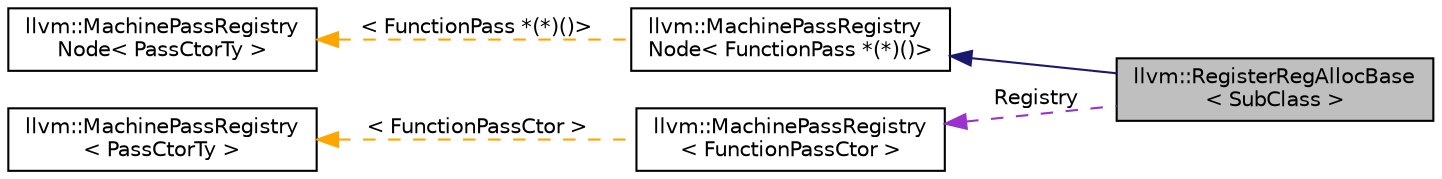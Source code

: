 digraph "llvm::RegisterRegAllocBase&lt; SubClass &gt;"
{
 // LATEX_PDF_SIZE
  bgcolor="transparent";
  edge [fontname="Helvetica",fontsize="10",labelfontname="Helvetica",labelfontsize="10"];
  node [fontname="Helvetica",fontsize="10",shape="box"];
  rankdir="LR";
  Node1 [label="llvm::RegisterRegAllocBase\l\< SubClass \>",height=0.2,width=0.4,color="black", fillcolor="grey75", style="filled", fontcolor="black",tooltip="RegisterRegAllocBase class - Track the registration of register allocators."];
  Node2 -> Node1 [dir="back",color="midnightblue",fontsize="10",style="solid",fontname="Helvetica"];
  Node2 [label="llvm::MachinePassRegistry\lNode\< FunctionPass *(*)()\>",height=0.2,width=0.4,color="black",URL="$classllvm_1_1MachinePassRegistryNode.html",tooltip=" "];
  Node3 -> Node2 [dir="back",color="orange",fontsize="10",style="dashed",label=" \< FunctionPass *(*)()\>" ,fontname="Helvetica"];
  Node3 [label="llvm::MachinePassRegistry\lNode\< PassCtorTy \>",height=0.2,width=0.4,color="black",URL="$classllvm_1_1MachinePassRegistryNode.html",tooltip="MachinePassRegistryNode - Machine pass node stored in registration list."];
  Node4 -> Node1 [dir="back",color="darkorchid3",fontsize="10",style="dashed",label=" Registry" ,fontname="Helvetica"];
  Node4 [label="llvm::MachinePassRegistry\l\< FunctionPassCtor \>",height=0.2,width=0.4,color="black",URL="$classllvm_1_1MachinePassRegistry.html",tooltip=" "];
  Node5 -> Node4 [dir="back",color="orange",fontsize="10",style="dashed",label=" \< FunctionPassCtor \>" ,fontname="Helvetica"];
  Node5 [label="llvm::MachinePassRegistry\l\< PassCtorTy \>",height=0.2,width=0.4,color="black",URL="$classllvm_1_1MachinePassRegistry.html",tooltip="MachinePassRegistry - Track the registration of machine passes."];
}
